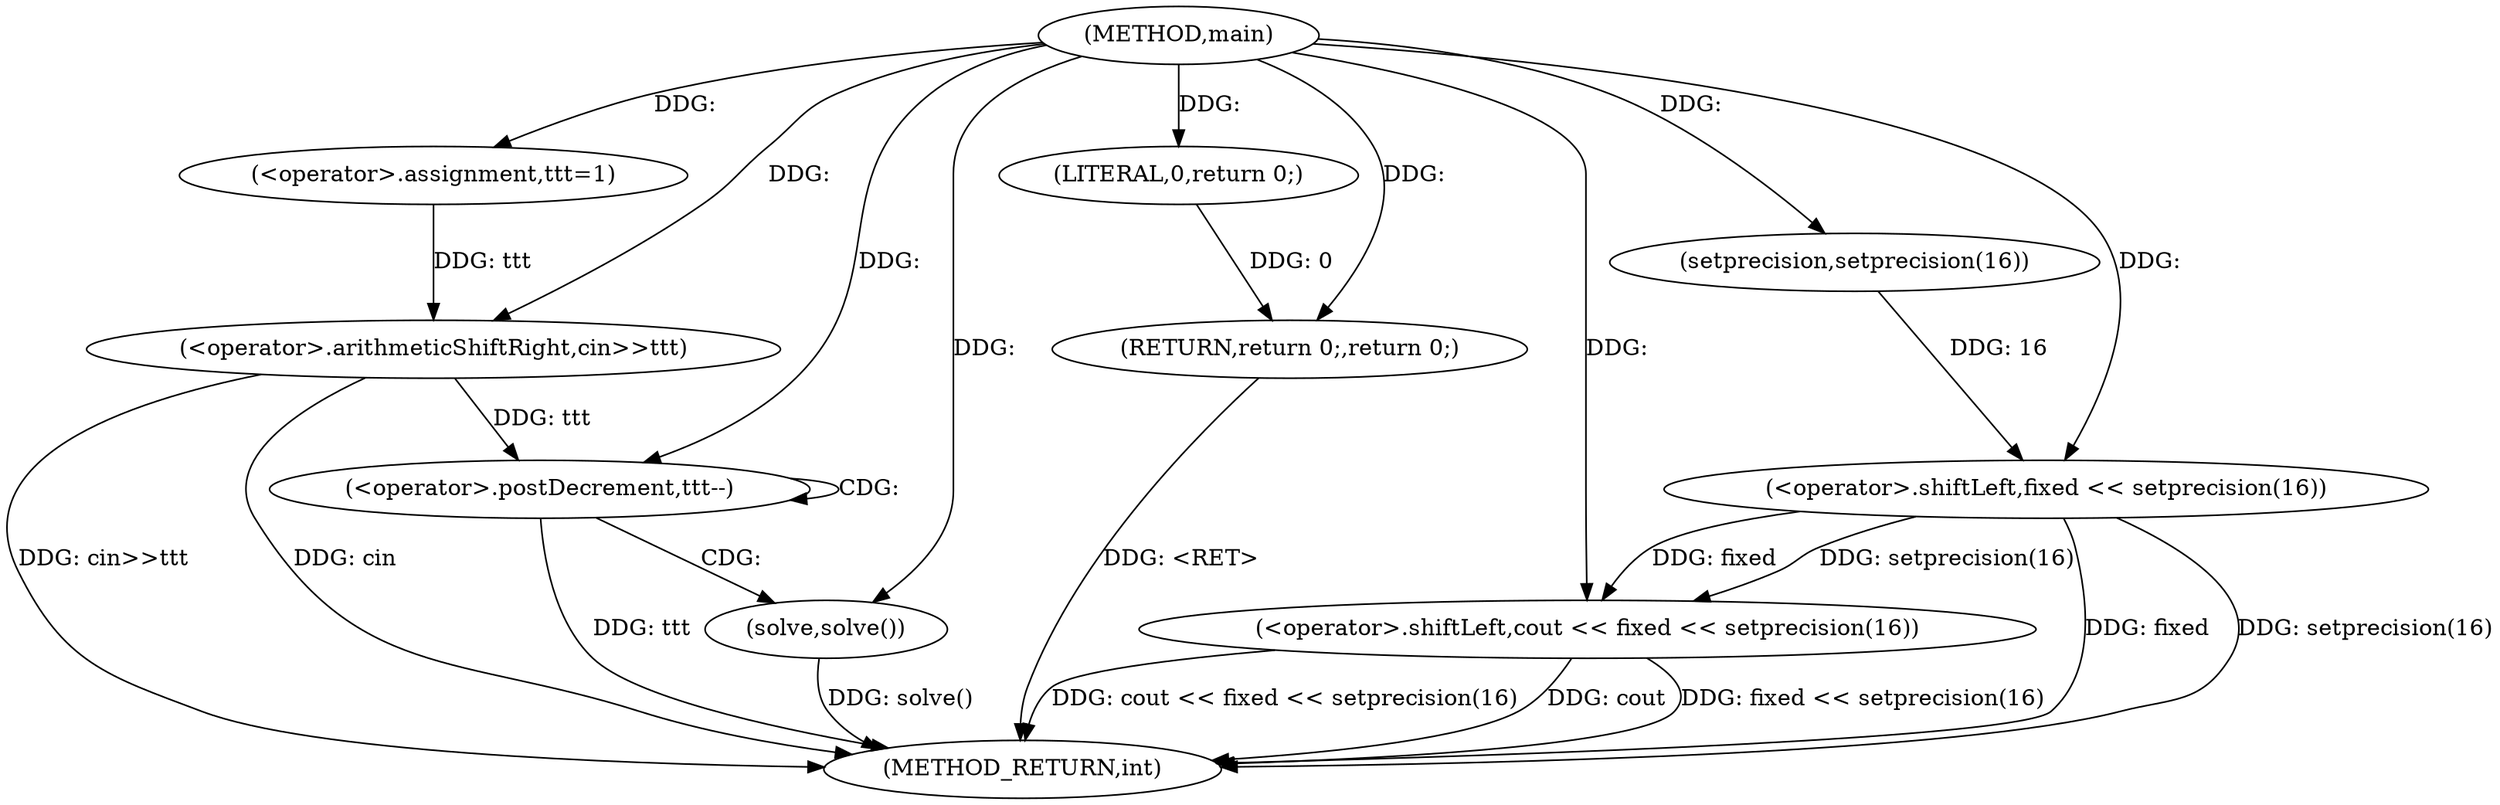 digraph "main" {  
"1000162" [label = "(METHOD,main)" ]
"1000183" [label = "(METHOD_RETURN,int)" ]
"1000165" [label = "(<operator>.assignment,ttt=1)" ]
"1000168" [label = "(<operator>.arithmeticShiftRight,cin>>ttt)" ]
"1000171" [label = "(<operator>.shiftLeft,cout << fixed << setprecision(16))" ]
"1000181" [label = "(RETURN,return 0;,return 0;)" ]
"1000178" [label = "(<operator>.postDecrement,ttt--)" ]
"1000180" [label = "(solve,solve())" ]
"1000182" [label = "(LITERAL,0,return 0;)" ]
"1000173" [label = "(<operator>.shiftLeft,fixed << setprecision(16))" ]
"1000175" [label = "(setprecision,setprecision(16))" ]
  "1000181" -> "1000183"  [ label = "DDG: <RET>"] 
  "1000168" -> "1000183"  [ label = "DDG: cin>>ttt"] 
  "1000173" -> "1000183"  [ label = "DDG: setprecision(16)"] 
  "1000171" -> "1000183"  [ label = "DDG: fixed << setprecision(16)"] 
  "1000171" -> "1000183"  [ label = "DDG: cout << fixed << setprecision(16)"] 
  "1000178" -> "1000183"  [ label = "DDG: ttt"] 
  "1000180" -> "1000183"  [ label = "DDG: solve()"] 
  "1000168" -> "1000183"  [ label = "DDG: cin"] 
  "1000171" -> "1000183"  [ label = "DDG: cout"] 
  "1000173" -> "1000183"  [ label = "DDG: fixed"] 
  "1000162" -> "1000165"  [ label = "DDG: "] 
  "1000182" -> "1000181"  [ label = "DDG: 0"] 
  "1000162" -> "1000181"  [ label = "DDG: "] 
  "1000162" -> "1000168"  [ label = "DDG: "] 
  "1000165" -> "1000168"  [ label = "DDG: ttt"] 
  "1000162" -> "1000171"  [ label = "DDG: "] 
  "1000173" -> "1000171"  [ label = "DDG: fixed"] 
  "1000173" -> "1000171"  [ label = "DDG: setprecision(16)"] 
  "1000162" -> "1000180"  [ label = "DDG: "] 
  "1000162" -> "1000182"  [ label = "DDG: "] 
  "1000162" -> "1000173"  [ label = "DDG: "] 
  "1000175" -> "1000173"  [ label = "DDG: 16"] 
  "1000168" -> "1000178"  [ label = "DDG: ttt"] 
  "1000162" -> "1000178"  [ label = "DDG: "] 
  "1000162" -> "1000175"  [ label = "DDG: "] 
  "1000178" -> "1000178"  [ label = "CDG: "] 
  "1000178" -> "1000180"  [ label = "CDG: "] 
}
